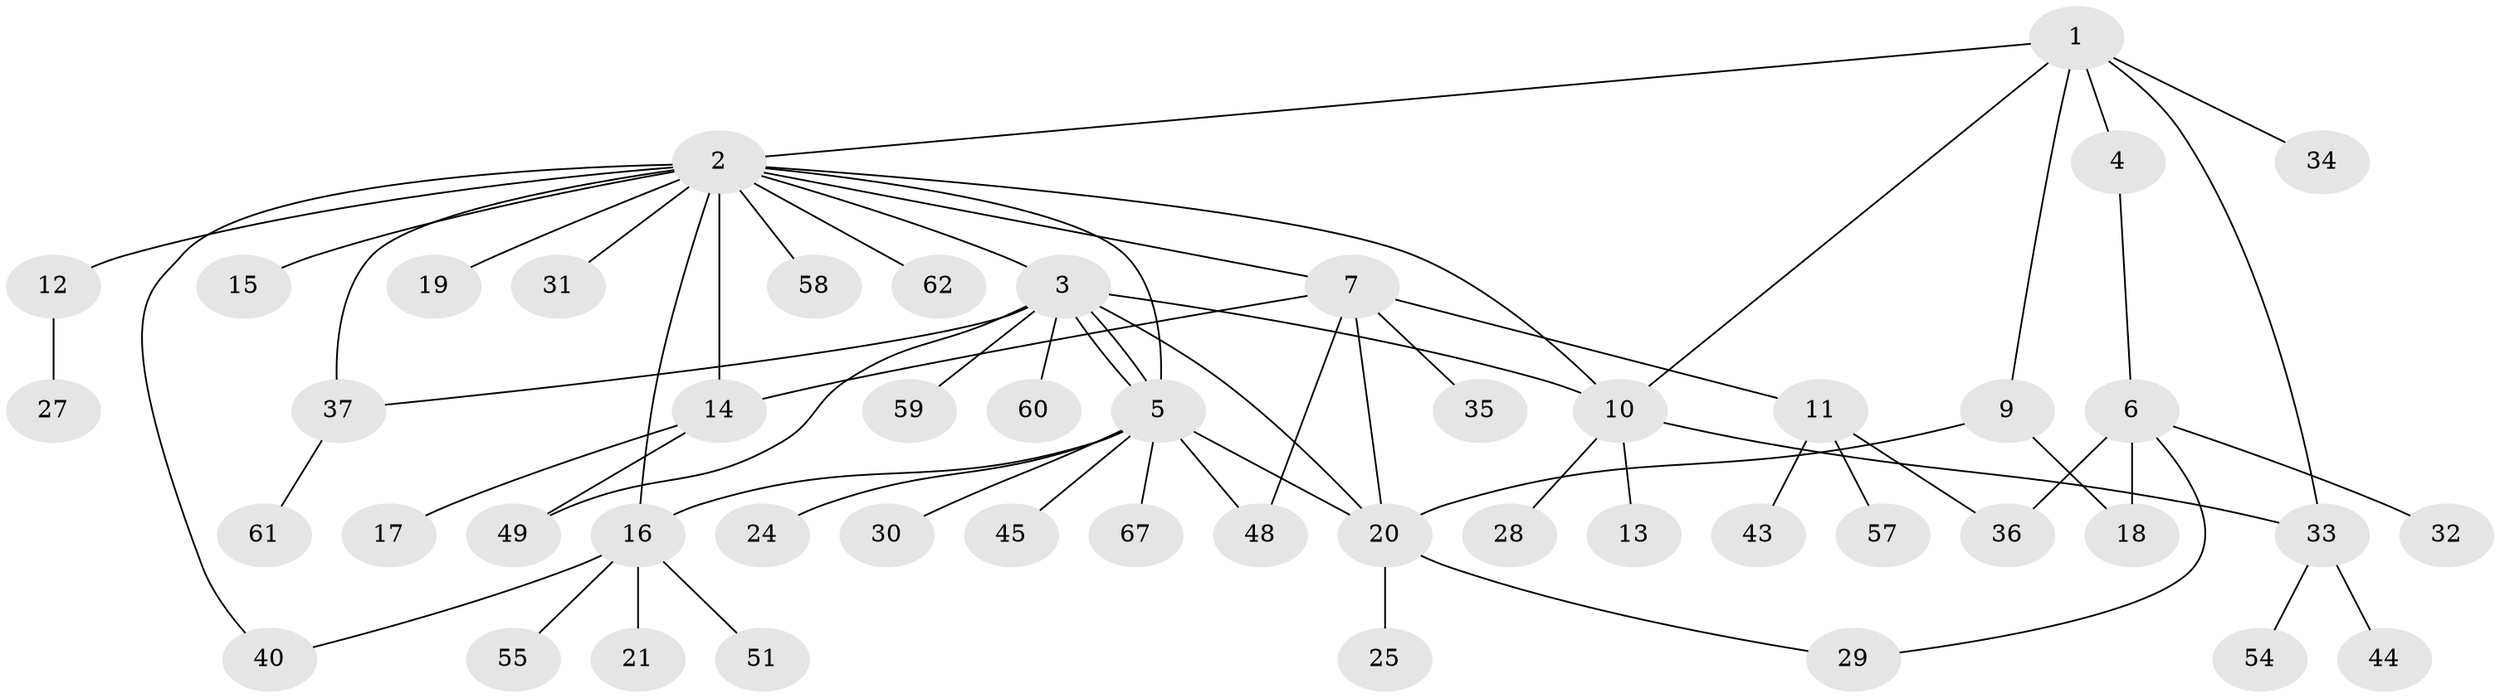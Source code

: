 // original degree distribution, {7: 0.02857142857142857, 15: 0.014285714285714285, 10: 0.02857142857142857, 2: 0.12857142857142856, 5: 0.04285714285714286, 3: 0.1, 6: 0.02857142857142857, 4: 0.07142857142857142, 1: 0.5571428571428572}
// Generated by graph-tools (version 1.1) at 2025/18/03/04/25 18:18:00]
// undirected, 49 vertices, 65 edges
graph export_dot {
graph [start="1"]
  node [color=gray90,style=filled];
  1 [super="+46"];
  2;
  3;
  4;
  5;
  6;
  7 [super="+23+65+8"];
  9;
  10 [super="+52+50"];
  11;
  12;
  13;
  14;
  15 [super="+39+53+70"];
  16;
  17;
  18 [super="+47+56"];
  19;
  20 [super="+22+42"];
  21;
  24;
  25 [super="+26"];
  27;
  28;
  29;
  30;
  31 [super="+63+41"];
  32;
  33;
  34;
  35;
  36;
  37 [super="+66+38"];
  40;
  43;
  44;
  45;
  48;
  49;
  51;
  54;
  55 [super="+68"];
  57;
  58;
  59;
  60;
  61;
  62;
  67;
  1 -- 2;
  1 -- 4;
  1 -- 9;
  1 -- 33;
  1 -- 34;
  1 -- 10;
  2 -- 3;
  2 -- 5;
  2 -- 7;
  2 -- 12;
  2 -- 14;
  2 -- 15;
  2 -- 16;
  2 -- 19;
  2 -- 31;
  2 -- 40;
  2 -- 58;
  2 -- 62;
  2 -- 10;
  2 -- 37;
  3 -- 5;
  3 -- 5;
  3 -- 10;
  3 -- 20 [weight=2];
  3 -- 37;
  3 -- 49;
  3 -- 59;
  3 -- 60;
  4 -- 6;
  5 -- 16;
  5 -- 24;
  5 -- 30;
  5 -- 45;
  5 -- 48;
  5 -- 67;
  5 -- 20;
  6 -- 18;
  6 -- 29;
  6 -- 32;
  6 -- 36;
  7 -- 11;
  7 -- 20;
  7 -- 48;
  7 -- 35;
  7 -- 14;
  9 -- 18;
  9 -- 20;
  10 -- 13;
  10 -- 28;
  10 -- 33;
  11 -- 36;
  11 -- 43;
  11 -- 57;
  12 -- 27;
  14 -- 17;
  14 -- 49;
  16 -- 21;
  16 -- 40;
  16 -- 51;
  16 -- 55;
  20 -- 25;
  20 -- 29;
  33 -- 44;
  33 -- 54;
  37 -- 61;
}
